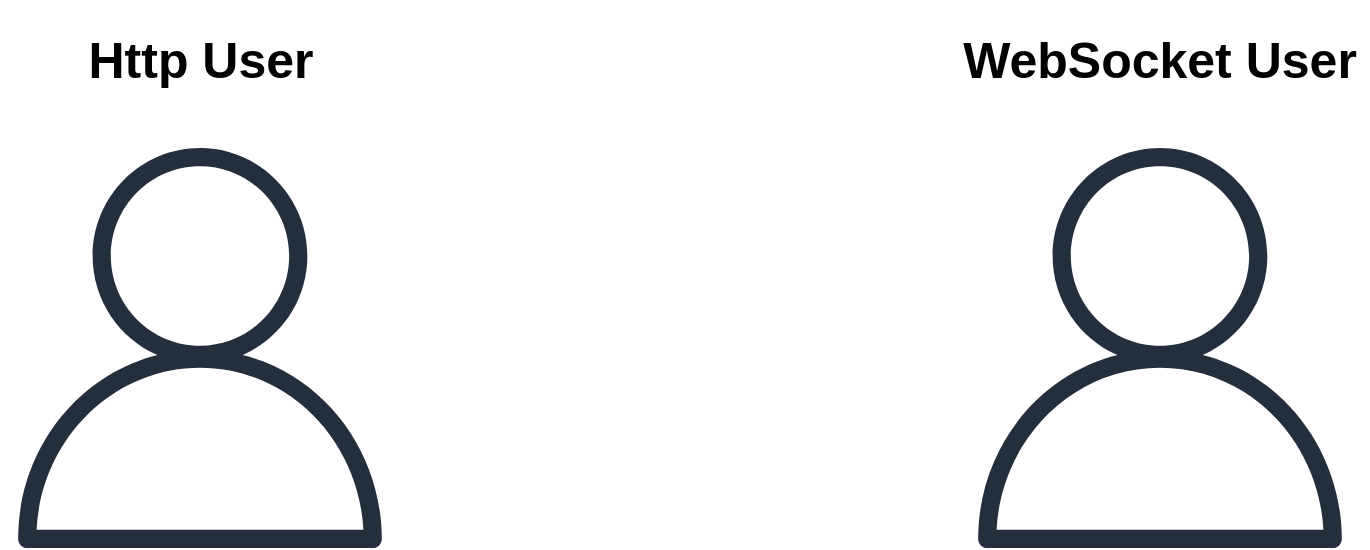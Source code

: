 <mxfile version="26.0.16" pages="4">
  <diagram name="Main" id="eWMf5zg_vRDO7OvSlJsA">
    <mxGraphModel dx="1434" dy="836" grid="1" gridSize="10" guides="1" tooltips="1" connect="1" arrows="1" fold="1" page="1" pageScale="1" pageWidth="827" pageHeight="1169" background="none" math="0" shadow="0">
      <root>
        <mxCell id="0" />
        <mxCell id="1" parent="0" />
        <UserObject label="" link="data:page/id,Zr1MvBtP21QMfITxY6RF" linkTarget="_blank" id="V1Li_RwNU9hOXrcR7OfV-1">
          <mxCell style="sketch=0;outlineConnect=0;fontColor=#232F3E;gradientColor=none;fillColor=#232F3D;strokeColor=none;dashed=0;verticalLabelPosition=bottom;verticalAlign=top;align=center;html=1;fontSize=12;fontStyle=0;aspect=fixed;pointerEvents=1;shape=mxgraph.aws4.user;" vertex="1" parent="1">
            <mxGeometry x="60" y="280" width="200" height="200" as="geometry" />
          </mxCell>
        </UserObject>
        <mxCell id="V1Li_RwNU9hOXrcR7OfV-2" value="" style="sketch=0;outlineConnect=0;fontColor=#232F3E;gradientColor=none;fillColor=#232F3D;strokeColor=none;dashed=0;verticalLabelPosition=bottom;verticalAlign=top;align=center;html=1;fontSize=12;fontStyle=0;aspect=fixed;pointerEvents=1;shape=mxgraph.aws4.user;" vertex="1" parent="1">
          <mxGeometry x="540" y="280" width="200" height="200" as="geometry" />
        </mxCell>
        <mxCell id="V1Li_RwNU9hOXrcR7OfV-3" value="&lt;h3&gt;&lt;font style=&quot;font-size: 25px;&quot;&gt;Http User&lt;/font&gt;&lt;/h3&gt;" style="text;html=1;align=center;verticalAlign=middle;whiteSpace=wrap;rounded=0;" vertex="1" parent="1">
          <mxGeometry x="82.5" y="220" width="155" height="30" as="geometry" />
        </mxCell>
        <mxCell id="V1Li_RwNU9hOXrcR7OfV-4" value="&lt;h3&gt;&lt;font style=&quot;font-size: 25px;&quot;&gt;WebSocket User&lt;/font&gt;&lt;/h3&gt;" style="text;html=1;align=center;verticalAlign=middle;whiteSpace=wrap;rounded=0;" vertex="1" parent="1">
          <mxGeometry x="536.25" y="220" width="207.5" height="30" as="geometry" />
        </mxCell>
      </root>
    </mxGraphModel>
  </diagram>
  <diagram id="Zr1MvBtP21QMfITxY6RF" name="Http Diagrams">
    <mxGraphModel dx="1434" dy="836" grid="1" gridSize="10" guides="1" tooltips="1" connect="1" arrows="1" fold="1" page="1" pageScale="1" pageWidth="827" pageHeight="1169" math="0" shadow="0">
      <root>
        <mxCell id="0" />
        <mxCell id="1" parent="0" />
        <UserObject label="SocialService" link="data:page/id,6u9Cx2rs3pxBeEN7AO2S" linkTarget="_blank" id="WnMpKrObMQ8CIwje0ubQ-1">
          <mxCell style="rounded=1;whiteSpace=wrap;html=1;fillColor=#f8cecc;strokeColor=#b85450;" vertex="1" parent="1">
            <mxGeometry x="80" y="90" width="150" height="60" as="geometry" />
          </mxCell>
        </UserObject>
      </root>
    </mxGraphModel>
  </diagram>
  <diagram id="6u9Cx2rs3pxBeEN7AO2S" name="SocialService Diagrams">
    <mxGraphModel dx="1434" dy="836" grid="1" gridSize="10" guides="1" tooltips="1" connect="1" arrows="1" fold="1" page="1" pageScale="1" pageWidth="827" pageHeight="1169" math="0" shadow="0">
      <root>
        <mxCell id="0" />
        <mxCell id="1" parent="0" />
        <UserObject label="Class Diagram" link="data:page/id,ignQwIC4kmFuP9U8Nt55" id="U_pKo33obgdlsFE44hj8-1">
          <mxCell style="rounded=1;whiteSpace=wrap;html=1;" vertex="1" parent="1">
            <mxGeometry x="80" y="50" width="120" height="60" as="geometry" />
          </mxCell>
        </UserObject>
      </root>
    </mxGraphModel>
  </diagram>
  <diagram id="ignQwIC4kmFuP9U8Nt55" name="SocialService Class Diagram">
    <mxGraphModel dx="1687" dy="984" grid="1" gridSize="10" guides="1" tooltips="1" connect="1" arrows="1" fold="1" page="1" pageScale="1" pageWidth="827" pageHeight="1169" math="0" shadow="0">
      <root>
        <mxCell id="0" />
        <mxCell id="1" parent="0" />
        <mxCell id="jGIuu4ucEO6D5iqwrdOe-1" value="Profile" style="swimlane;fontStyle=0;childLayout=stackLayout;horizontal=1;startSize=26;fillColor=none;horizontalStack=0;resizeParent=1;resizeParentMax=0;resizeLast=0;collapsible=1;marginBottom=0;whiteSpace=wrap;html=1;" vertex="1" parent="1">
          <mxGeometry x="40" y="80" width="140" height="590" as="geometry" />
        </mxCell>
        <mxCell id="jGIuu4ucEO6D5iqwrdOe-2" value="+ Id: guid" style="text;strokeColor=none;fillColor=none;align=left;verticalAlign=top;spacingLeft=4;spacingRight=4;overflow=hidden;rotatable=0;points=[[0,0.5],[1,0.5]];portConstraint=eastwest;whiteSpace=wrap;html=1;" vertex="1" parent="jGIuu4ucEO6D5iqwrdOe-1">
          <mxGeometry y="26" width="140" height="26" as="geometry" />
        </mxCell>
        <mxCell id="jGIuu4ucEO6D5iqwrdOe-3" value="+ Email: string&amp;nbsp;" style="text;strokeColor=none;fillColor=none;align=left;verticalAlign=top;spacingLeft=4;spacingRight=4;overflow=hidden;rotatable=0;points=[[0,0.5],[1,0.5]];portConstraint=eastwest;whiteSpace=wrap;html=1;" vertex="1" parent="jGIuu4ucEO6D5iqwrdOe-1">
          <mxGeometry y="52" width="140" height="26" as="geometry" />
        </mxCell>
        <mxCell id="jGIuu4ucEO6D5iqwrdOe-4" value="+ FirstName: string" style="text;strokeColor=none;fillColor=none;align=left;verticalAlign=top;spacingLeft=4;spacingRight=4;overflow=hidden;rotatable=0;points=[[0,0.5],[1,0.5]];portConstraint=eastwest;whiteSpace=wrap;html=1;" vertex="1" parent="jGIuu4ucEO6D5iqwrdOe-1">
          <mxGeometry y="78" width="140" height="32" as="geometry" />
        </mxCell>
        <mxCell id="jGIuu4ucEO6D5iqwrdOe-8" value="+ Last&lt;span style=&quot;background-color: transparent; color: light-dark(rgb(0, 0, 0), rgb(255, 255, 255));&quot;&gt;Name: string&lt;/span&gt;" style="text;strokeColor=none;fillColor=none;align=left;verticalAlign=top;spacingLeft=4;spacingRight=4;overflow=hidden;rotatable=0;points=[[0,0.5],[1,0.5]];portConstraint=eastwest;whiteSpace=wrap;html=1;" vertex="1" parent="jGIuu4ucEO6D5iqwrdOe-1">
          <mxGeometry y="110" width="140" height="32" as="geometry" />
        </mxCell>
        <mxCell id="jGIuu4ucEO6D5iqwrdOe-15" value="+ Country: string" style="text;strokeColor=none;fillColor=none;align=left;verticalAlign=top;spacingLeft=4;spacingRight=4;overflow=hidden;rotatable=0;points=[[0,0.5],[1,0.5]];portConstraint=eastwest;whiteSpace=wrap;html=1;" vertex="1" parent="jGIuu4ucEO6D5iqwrdOe-1">
          <mxGeometry y="142" width="140" height="32" as="geometry" />
        </mxCell>
        <mxCell id="jGIuu4ucEO6D5iqwrdOe-14" value="+ PostalCode: string" style="text;strokeColor=none;fillColor=none;align=left;verticalAlign=top;spacingLeft=4;spacingRight=4;overflow=hidden;rotatable=0;points=[[0,0.5],[1,0.5]];portConstraint=eastwest;whiteSpace=wrap;html=1;" vertex="1" parent="jGIuu4ucEO6D5iqwrdOe-1">
          <mxGeometry y="174" width="140" height="32" as="geometry" />
        </mxCell>
        <mxCell id="jGIuu4ucEO6D5iqwrdOe-13" value="+ Latitude: double" style="text;strokeColor=none;fillColor=none;align=left;verticalAlign=top;spacingLeft=4;spacingRight=4;overflow=hidden;rotatable=0;points=[[0,0.5],[1,0.5]];portConstraint=eastwest;whiteSpace=wrap;html=1;" vertex="1" parent="jGIuu4ucEO6D5iqwrdOe-1">
          <mxGeometry y="206" width="140" height="32" as="geometry" />
        </mxCell>
        <mxCell id="jGIuu4ucEO6D5iqwrdOe-19" value="+ Longitude: double" style="text;strokeColor=none;fillColor=none;align=left;verticalAlign=top;spacingLeft=4;spacingRight=4;overflow=hidden;rotatable=0;points=[[0,0.5],[1,0.5]];portConstraint=eastwest;whiteSpace=wrap;html=1;" vertex="1" parent="jGIuu4ucEO6D5iqwrdOe-1">
          <mxGeometry y="238" width="140" height="32" as="geometry" />
        </mxCell>
        <mxCell id="jGIuu4ucEO6D5iqwrdOe-18" value="+ DisplayName: string" style="text;strokeColor=none;fillColor=none;align=left;verticalAlign=top;spacingLeft=4;spacingRight=4;overflow=hidden;rotatable=0;points=[[0,0.5],[1,0.5]];portConstraint=eastwest;whiteSpace=wrap;html=1;" vertex="1" parent="jGIuu4ucEO6D5iqwrdOe-1">
          <mxGeometry y="270" width="140" height="32" as="geometry" />
        </mxCell>
        <mxCell id="jGIuu4ucEO6D5iqwrdOe-17" value="+ Followers: int&lt;div&gt;&lt;br&gt;&lt;/div&gt;" style="text;strokeColor=none;fillColor=none;align=left;verticalAlign=top;spacingLeft=4;spacingRight=4;overflow=hidden;rotatable=0;points=[[0,0.5],[1,0.5]];portConstraint=eastwest;whiteSpace=wrap;html=1;" vertex="1" parent="jGIuu4ucEO6D5iqwrdOe-1">
          <mxGeometry y="302" width="140" height="32" as="geometry" />
        </mxCell>
        <mxCell id="jGIuu4ucEO6D5iqwrdOe-16" value="+ Following: int" style="text;strokeColor=none;fillColor=none;align=left;verticalAlign=top;spacingLeft=4;spacingRight=4;overflow=hidden;rotatable=0;points=[[0,0.5],[1,0.5]];portConstraint=eastwest;whiteSpace=wrap;html=1;" vertex="1" parent="jGIuu4ucEO6D5iqwrdOe-1">
          <mxGeometry y="334" width="140" height="32" as="geometry" />
        </mxCell>
        <mxCell id="jGIuu4ucEO6D5iqwrdOe-23" value="&lt;span style=&quot;&quot;&gt;+ Posts: int&lt;/span&gt;&lt;div&gt;&lt;span style=&quot;&quot;&gt;&lt;br&gt;&lt;/span&gt;&lt;/div&gt;" style="text;strokeColor=none;fillColor=none;align=left;verticalAlign=top;spacingLeft=4;spacingRight=4;overflow=hidden;rotatable=0;points=[[0,0.5],[1,0.5]];portConstraint=eastwest;whiteSpace=wrap;html=1;" vertex="1" parent="jGIuu4ucEO6D5iqwrdOe-1">
          <mxGeometry y="366" width="140" height="32" as="geometry" />
        </mxCell>
        <mxCell id="jGIuu4ucEO6D5iqwrdOe-22" value="+ ImageUrl: string" style="text;strokeColor=none;fillColor=none;align=left;verticalAlign=top;spacingLeft=4;spacingRight=4;overflow=hidden;rotatable=0;points=[[0,0.5],[1,0.5]];portConstraint=eastwest;whiteSpace=wrap;html=1;" vertex="1" parent="jGIuu4ucEO6D5iqwrdOe-1">
          <mxGeometry y="398" width="140" height="32" as="geometry" />
        </mxCell>
        <mxCell id="jGIuu4ucEO6D5iqwrdOe-21" value="+ Bio: string" style="text;strokeColor=none;fillColor=none;align=left;verticalAlign=top;spacingLeft=4;spacingRight=4;overflow=hidden;rotatable=0;points=[[0,0.5],[1,0.5]];portConstraint=eastwest;whiteSpace=wrap;html=1;" vertex="1" parent="jGIuu4ucEO6D5iqwrdOe-1">
          <mxGeometry y="430" width="140" height="32" as="geometry" />
        </mxCell>
        <mxCell id="jGIuu4ucEO6D5iqwrdOe-20" value="+ BirthDate: Datetime" style="text;strokeColor=none;fillColor=none;align=left;verticalAlign=top;spacingLeft=4;spacingRight=4;overflow=hidden;rotatable=0;points=[[0,0.5],[1,0.5]];portConstraint=eastwest;whiteSpace=wrap;html=1;" vertex="1" parent="jGIuu4ucEO6D5iqwrdOe-1">
          <mxGeometry y="462" width="140" height="32" as="geometry" />
        </mxCell>
        <mxCell id="jGIuu4ucEO6D5iqwrdOe-26" value="+ Gender: Enum&lt;div&gt;&lt;br&gt;&lt;/div&gt;" style="text;strokeColor=none;fillColor=none;align=left;verticalAlign=top;spacingLeft=4;spacingRight=4;overflow=hidden;rotatable=0;points=[[0,0.5],[1,0.5]];portConstraint=eastwest;whiteSpace=wrap;html=1;" vertex="1" parent="jGIuu4ucEO6D5iqwrdOe-1">
          <mxGeometry y="494" width="140" height="32" as="geometry" />
        </mxCell>
        <mxCell id="jGIuu4ucEO6D5iqwrdOe-25" value="+ CreatedAt: Datetime&lt;div&gt;&lt;br&gt;&lt;div&gt;&lt;br&gt;&lt;/div&gt;&lt;/div&gt;" style="text;strokeColor=none;fillColor=none;align=left;verticalAlign=top;spacingLeft=4;spacingRight=4;overflow=hidden;rotatable=0;points=[[0,0.5],[1,0.5]];portConstraint=eastwest;whiteSpace=wrap;html=1;" vertex="1" parent="jGIuu4ucEO6D5iqwrdOe-1">
          <mxGeometry y="526" width="140" height="32" as="geometry" />
        </mxCell>
        <mxCell id="jGIuu4ucEO6D5iqwrdOe-24" value="+ UpdatedAt: Datetime" style="text;strokeColor=none;fillColor=none;align=left;verticalAlign=top;spacingLeft=4;spacingRight=4;overflow=hidden;rotatable=0;points=[[0,0.5],[1,0.5]];portConstraint=eastwest;whiteSpace=wrap;html=1;" vertex="1" parent="jGIuu4ucEO6D5iqwrdOe-1">
          <mxGeometry y="558" width="140" height="32" as="geometry" />
        </mxCell>
      </root>
    </mxGraphModel>
  </diagram>
</mxfile>
